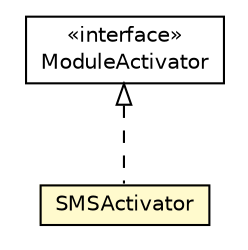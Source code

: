 #!/usr/local/bin/dot
#
# Class diagram 
# Generated by UMLGraph version R5_6-24-gf6e263 (http://www.umlgraph.org/)
#

digraph G {
	edge [fontname="Helvetica",fontsize=10,labelfontname="Helvetica",labelfontsize=10];
	node [fontname="Helvetica",fontsize=10,shape=plaintext];
	nodesep=0.25;
	ranksep=0.5;
	// org.universAAL.middleware.container.ModuleActivator
	c7180254 [label=<<table title="org.universAAL.middleware.container.ModuleActivator" border="0" cellborder="1" cellspacing="0" cellpadding="2" port="p" href="../../../middleware/container/ModuleActivator.html">
		<tr><td><table border="0" cellspacing="0" cellpadding="1">
<tr><td align="center" balign="center"> &#171;interface&#187; </td></tr>
<tr><td align="center" balign="center"> ModuleActivator </td></tr>
		</table></td></tr>
		</table>>, URL="../../../middleware/container/ModuleActivator.html", fontname="Helvetica", fontcolor="black", fontsize=10.0];
	// org.universAAL.ui.handler.sms.SMSActivator
	c7182584 [label=<<table title="org.universAAL.ui.handler.sms.SMSActivator" border="0" cellborder="1" cellspacing="0" cellpadding="2" port="p" bgcolor="lemonChiffon" href="./SMSActivator.html">
		<tr><td><table border="0" cellspacing="0" cellpadding="1">
<tr><td align="center" balign="center"> SMSActivator </td></tr>
		</table></td></tr>
		</table>>, URL="./SMSActivator.html", fontname="Helvetica", fontcolor="black", fontsize=10.0];
	//org.universAAL.ui.handler.sms.SMSActivator implements org.universAAL.middleware.container.ModuleActivator
	c7180254:p -> c7182584:p [dir=back,arrowtail=empty,style=dashed];
}

